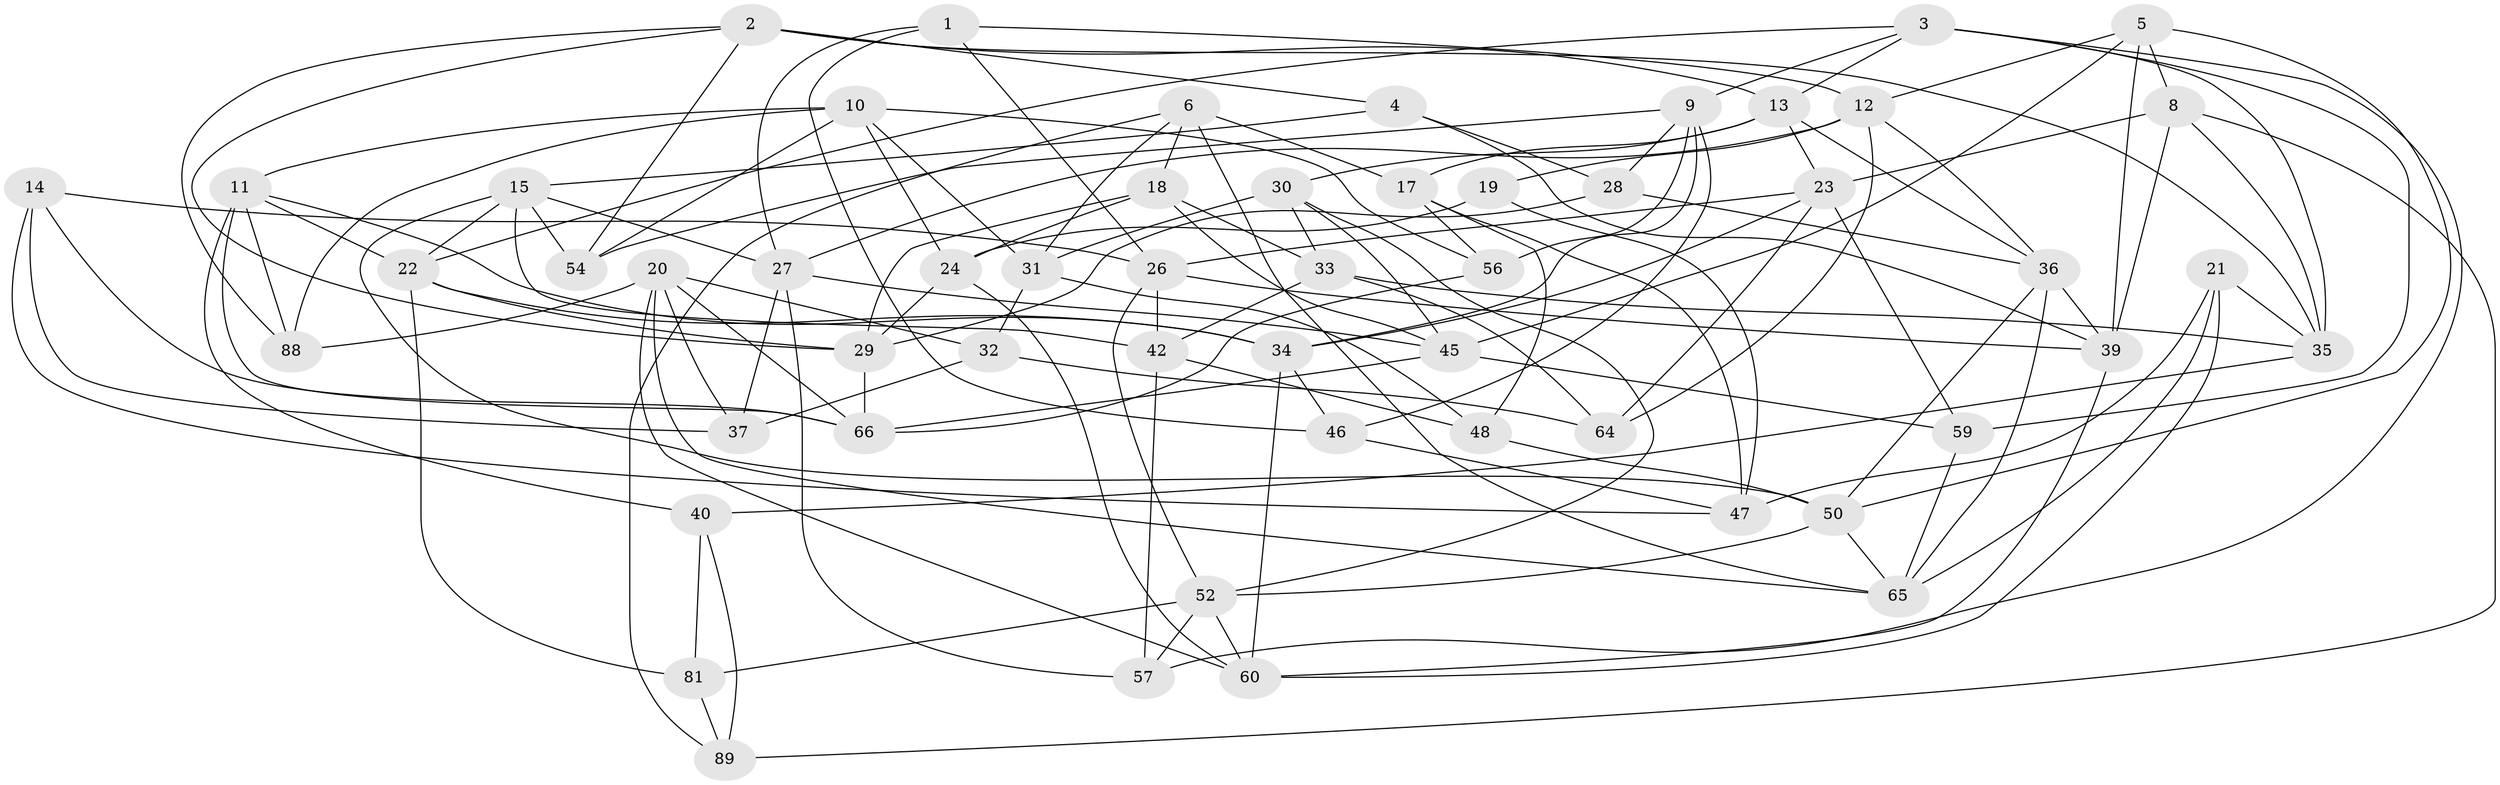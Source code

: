 // original degree distribution, {4: 1.0}
// Generated by graph-tools (version 1.1) at 2025/11/02/27/25 16:11:44]
// undirected, 54 vertices, 137 edges
graph export_dot {
graph [start="1"]
  node [color=gray90,style=filled];
  1;
  2 [super="+7"];
  3 [super="+87"];
  4;
  5 [super="+80"];
  6 [super="+67"];
  8 [super="+75"];
  9 [super="+69"];
  10 [super="+41"];
  11 [super="+61"];
  12 [super="+82"];
  13 [super="+16"];
  14;
  15 [super="+38"];
  17 [super="+58"];
  18 [super="+25"];
  19;
  20 [super="+70"];
  21;
  22 [super="+53"];
  23 [super="+77"];
  24 [super="+72"];
  26 [super="+43"];
  27 [super="+71"];
  28;
  29 [super="+44"];
  30 [super="+68"];
  31 [super="+76"];
  32;
  33 [super="+79"];
  34 [super="+55"];
  35 [super="+78"];
  36 [super="+73"];
  37;
  39 [super="+84"];
  40;
  42 [super="+63"];
  45 [super="+51"];
  46;
  47 [super="+49"];
  48;
  50 [super="+86"];
  52 [super="+62"];
  54;
  56;
  57;
  59;
  60 [super="+83"];
  64;
  65 [super="+85"];
  66 [super="+74"];
  81;
  88;
  89;
  1 -- 46;
  1 -- 26;
  1 -- 27;
  1 -- 12;
  2 -- 4;
  2 -- 13;
  2 -- 88;
  2 -- 29;
  2 -- 54;
  2 -- 35;
  3 -- 59;
  3 -- 13;
  3 -- 57;
  3 -- 35;
  3 -- 22;
  3 -- 9;
  4 -- 15;
  4 -- 39;
  4 -- 28;
  5 -- 12;
  5 -- 39;
  5 -- 8 [weight=2];
  5 -- 50;
  5 -- 45;
  6 -- 17 [weight=2];
  6 -- 18;
  6 -- 89;
  6 -- 31;
  6 -- 65;
  8 -- 39;
  8 -- 89;
  8 -- 23;
  8 -- 35;
  9 -- 54;
  9 -- 34;
  9 -- 56;
  9 -- 28;
  9 -- 46;
  10 -- 24;
  10 -- 11;
  10 -- 56;
  10 -- 88;
  10 -- 54;
  10 -- 31;
  11 -- 34;
  11 -- 88;
  11 -- 40;
  11 -- 66;
  11 -- 22;
  12 -- 19;
  12 -- 64;
  12 -- 27;
  12 -- 36;
  13 -- 30;
  13 -- 23;
  13 -- 17;
  13 -- 36;
  14 -- 37;
  14 -- 66;
  14 -- 26;
  14 -- 47;
  15 -- 22;
  15 -- 42;
  15 -- 50;
  15 -- 27;
  15 -- 54;
  17 -- 56;
  17 -- 48;
  17 -- 47;
  18 -- 24 [weight=2];
  18 -- 45;
  18 -- 33;
  18 -- 29;
  19 -- 24;
  19 -- 47 [weight=2];
  20 -- 88;
  20 -- 66;
  20 -- 32;
  20 -- 37;
  20 -- 60;
  20 -- 65;
  21 -- 65;
  21 -- 60;
  21 -- 47;
  21 -- 35;
  22 -- 81;
  22 -- 29;
  22 -- 34;
  23 -- 26;
  23 -- 64;
  23 -- 34;
  23 -- 59;
  24 -- 60;
  24 -- 29;
  26 -- 39;
  26 -- 52;
  26 -- 42;
  27 -- 57;
  27 -- 37;
  27 -- 45;
  28 -- 36;
  28 -- 29;
  29 -- 66;
  30 -- 52;
  30 -- 31 [weight=2];
  30 -- 33;
  30 -- 45;
  31 -- 32;
  31 -- 48;
  32 -- 37;
  32 -- 64;
  33 -- 42 [weight=2];
  33 -- 35;
  33 -- 64;
  34 -- 60;
  34 -- 46;
  35 -- 40;
  36 -- 65;
  36 -- 50;
  36 -- 39;
  39 -- 60;
  40 -- 81;
  40 -- 89;
  42 -- 57;
  42 -- 48;
  45 -- 59;
  45 -- 66;
  46 -- 47;
  48 -- 50;
  50 -- 52;
  50 -- 65;
  52 -- 57;
  52 -- 81;
  52 -- 60;
  56 -- 66;
  59 -- 65;
  81 -- 89;
}
